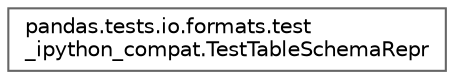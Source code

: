 digraph "Graphical Class Hierarchy"
{
 // LATEX_PDF_SIZE
  bgcolor="transparent";
  edge [fontname=Helvetica,fontsize=10,labelfontname=Helvetica,labelfontsize=10];
  node [fontname=Helvetica,fontsize=10,shape=box,height=0.2,width=0.4];
  rankdir="LR";
  Node0 [id="Node000000",label="pandas.tests.io.formats.test\l_ipython_compat.TestTableSchemaRepr",height=0.2,width=0.4,color="grey40", fillcolor="white", style="filled",URL="$de/d4b/classpandas_1_1tests_1_1io_1_1formats_1_1test__ipython__compat_1_1TestTableSchemaRepr.html",tooltip=" "];
}
